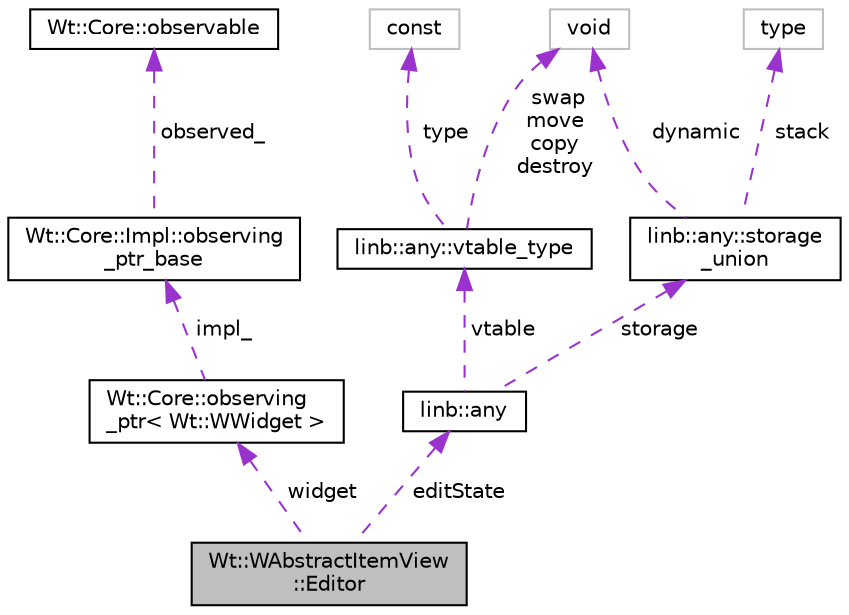 digraph "Wt::WAbstractItemView::Editor"
{
 // LATEX_PDF_SIZE
  edge [fontname="Helvetica",fontsize="10",labelfontname="Helvetica",labelfontsize="10"];
  node [fontname="Helvetica",fontsize="10",shape=record];
  Node1 [label="Wt::WAbstractItemView\l::Editor",height=0.2,width=0.4,color="black", fillcolor="grey75", style="filled", fontcolor="black",tooltip=" "];
  Node2 -> Node1 [dir="back",color="darkorchid3",fontsize="10",style="dashed",label=" widget" ,fontname="Helvetica"];
  Node2 [label="Wt::Core::observing\l_ptr\< Wt::WWidget \>",height=0.2,width=0.4,color="black", fillcolor="white", style="filled",URL="$classWt_1_1Core_1_1observing__ptr.html",tooltip=" "];
  Node3 -> Node2 [dir="back",color="darkorchid3",fontsize="10",style="dashed",label=" impl_" ,fontname="Helvetica"];
  Node3 [label="Wt::Core::Impl::observing\l_ptr_base",height=0.2,width=0.4,color="black", fillcolor="white", style="filled",URL="$structWt_1_1Core_1_1Impl_1_1observing__ptr__base.html",tooltip=" "];
  Node4 -> Node3 [dir="back",color="darkorchid3",fontsize="10",style="dashed",label=" observed_" ,fontname="Helvetica"];
  Node4 [label="Wt::Core::observable",height=0.2,width=0.4,color="black", fillcolor="white", style="filled",URL="$classWt_1_1Core_1_1observable.html",tooltip="A base class for objects whose life-time can be tracked."];
  Node5 -> Node1 [dir="back",color="darkorchid3",fontsize="10",style="dashed",label=" editState" ,fontname="Helvetica"];
  Node5 [label="linb::any",height=0.2,width=0.4,color="black", fillcolor="white", style="filled",URL="$classlinb_1_1any.html",tooltip=" "];
  Node6 -> Node5 [dir="back",color="darkorchid3",fontsize="10",style="dashed",label=" vtable" ,fontname="Helvetica"];
  Node6 [label="linb::any::vtable_type",height=0.2,width=0.4,color="black", fillcolor="white", style="filled",URL="$structlinb_1_1any_1_1vtable__type.html",tooltip="Base VTable specification."];
  Node7 -> Node6 [dir="back",color="darkorchid3",fontsize="10",style="dashed",label=" swap\nmove\ncopy\ndestroy" ,fontname="Helvetica"];
  Node7 [label="void",height=0.2,width=0.4,color="grey75", fillcolor="white", style="filled",tooltip=" "];
  Node8 -> Node6 [dir="back",color="darkorchid3",fontsize="10",style="dashed",label=" type" ,fontname="Helvetica"];
  Node8 [label="const",height=0.2,width=0.4,color="grey75", fillcolor="white", style="filled",tooltip=" "];
  Node9 -> Node5 [dir="back",color="darkorchid3",fontsize="10",style="dashed",label=" storage" ,fontname="Helvetica"];
  Node9 [label="linb::any::storage\l_union",height=0.2,width=0.4,color="black", fillcolor="white", style="filled",URL="$unionlinb_1_1any_1_1storage__union.html",tooltip=" "];
  Node7 -> Node9 [dir="back",color="darkorchid3",fontsize="10",style="dashed",label=" dynamic" ,fontname="Helvetica"];
  Node10 -> Node9 [dir="back",color="darkorchid3",fontsize="10",style="dashed",label=" stack" ,fontname="Helvetica"];
  Node10 [label="type",height=0.2,width=0.4,color="grey75", fillcolor="white", style="filled",tooltip=" "];
}
